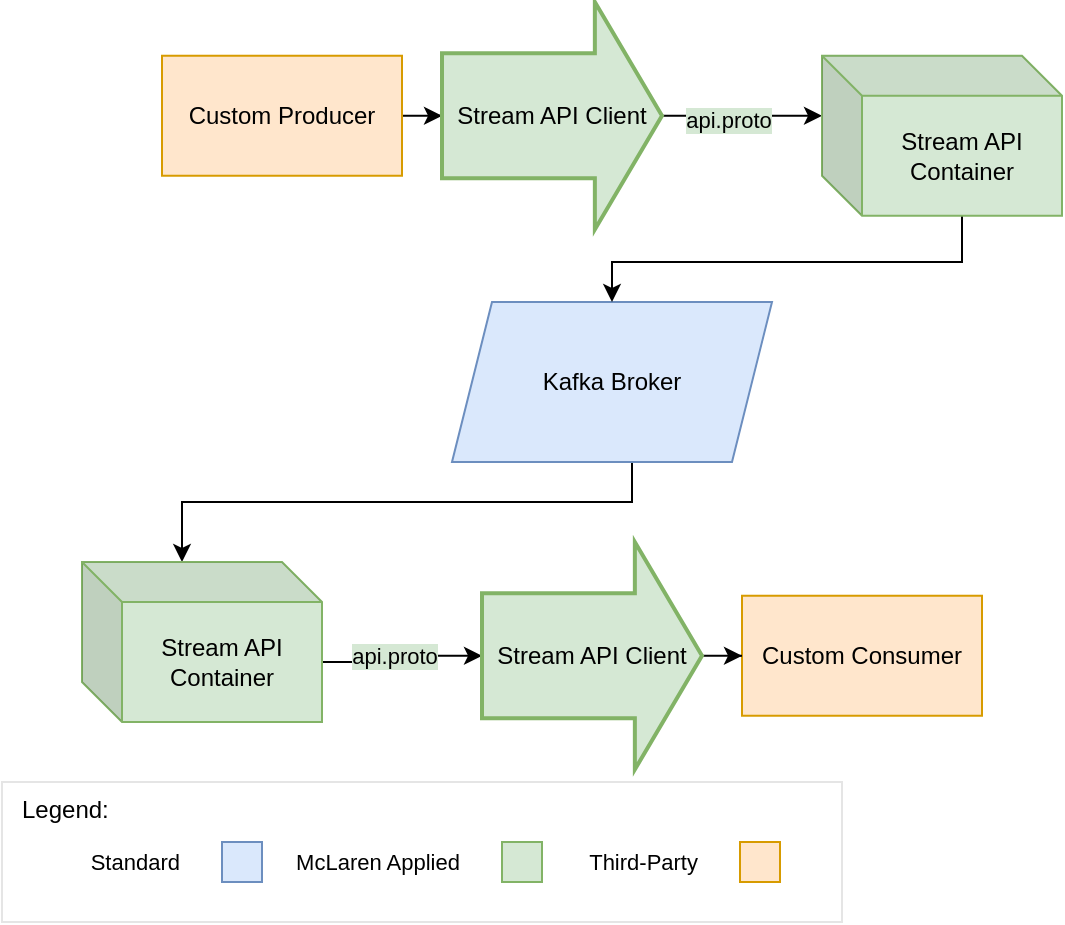 <mxfile version="23.1.5" type="device">
  <diagram name="Page-1" id="y8giEutc8jcGOrclO3tf">
    <mxGraphModel dx="1430" dy="825" grid="1" gridSize="10" guides="1" tooltips="1" connect="1" arrows="1" fold="1" page="1" pageScale="1" pageWidth="850" pageHeight="1100" background="none" math="0" shadow="0">
      <root>
        <mxCell id="0" />
        <mxCell id="1" parent="0" />
        <mxCell id="5Ov0BVwA9ShONvZtSIj1-40" style="edgeStyle=orthogonalEdgeStyle;rounded=0;orthogonalLoop=1;jettySize=auto;html=1;exitX=0.5;exitY=1;exitDx=0;exitDy=0;entryX=0;entryY=0;entryDx=50;entryDy=0;entryPerimeter=0;" parent="1" target="5Ov0BVwA9ShONvZtSIj1-45" edge="1">
          <mxGeometry relative="1" as="geometry">
            <mxPoint x="435" y="460" as="sourcePoint" />
            <mxPoint x="240" y="516.87" as="targetPoint" />
            <Array as="points">
              <mxPoint x="435" y="480" />
              <mxPoint x="210" y="480" />
            </Array>
          </mxGeometry>
        </mxCell>
        <mxCell id="5Ov0BVwA9ShONvZtSIj1-5" value="Kafka Broker" style="shape=parallelogram;perimeter=parallelogramPerimeter;whiteSpace=wrap;html=1;fixedSize=1;fillColor=#dae8fc;strokeColor=#6c8ebf;" parent="1" vertex="1">
          <mxGeometry x="345" y="380" width="160" height="80" as="geometry" />
        </mxCell>
        <mxCell id="5Ov0BVwA9ShONvZtSIj1-21" value="Custom Consumer" style="whiteSpace=wrap;html=1;fillColor=#ffe6cc;strokeColor=#d79b00;" parent="1" vertex="1">
          <mxGeometry x="490" y="526.87" width="120" height="60" as="geometry" />
        </mxCell>
        <mxCell id="5Ov0BVwA9ShONvZtSIj1-34" value="" style="edgeStyle=orthogonalEdgeStyle;rounded=0;orthogonalLoop=1;jettySize=auto;html=1;entryX=0;entryY=0.5;entryDx=0;entryDy=0;entryPerimeter=0;" parent="1" source="5Ov0BVwA9ShONvZtSIj1-19" target="5Ov0BVwA9ShONvZtSIj1-30" edge="1">
          <mxGeometry relative="1" as="geometry">
            <mxPoint x="330" y="286.87" as="targetPoint" />
          </mxGeometry>
        </mxCell>
        <mxCell id="5Ov0BVwA9ShONvZtSIj1-19" value="Custom Producer" style="whiteSpace=wrap;html=1;fillColor=#ffe6cc;strokeColor=#d79b00;fillStyle=auto;" parent="1" vertex="1">
          <mxGeometry x="200" y="256.87" width="120" height="60" as="geometry" />
        </mxCell>
        <mxCell id="5Ov0BVwA9ShONvZtSIj1-39" style="edgeStyle=orthogonalEdgeStyle;rounded=0;orthogonalLoop=1;jettySize=auto;html=1;entryX=0.5;entryY=0;entryDx=0;entryDy=0;exitX=0;exitY=0;exitDx=70;exitDy=80;exitPerimeter=0;" parent="1" source="5Ov0BVwA9ShONvZtSIj1-43" target="5Ov0BVwA9ShONvZtSIj1-5" edge="1">
          <mxGeometry relative="1" as="geometry">
            <mxPoint x="570" y="326.87" as="sourcePoint" />
            <Array as="points">
              <mxPoint x="600" y="360" />
              <mxPoint x="425" y="360" />
            </Array>
          </mxGeometry>
        </mxCell>
        <mxCell id="5Ov0BVwA9ShONvZtSIj1-11" value="" style="edgeStyle=orthogonalEdgeStyle;rounded=0;orthogonalLoop=1;jettySize=auto;html=1;entryX=0;entryY=0.5;entryDx=0;entryDy=0;entryPerimeter=0;exitX=0;exitY=0;exitDx=120;exitDy=50;exitPerimeter=0;" parent="1" source="5Ov0BVwA9ShONvZtSIj1-45" target="5Ov0BVwA9ShONvZtSIj1-37" edge="1">
          <mxGeometry relative="1" as="geometry">
            <mxPoint x="280" y="556.875" as="sourcePoint" />
            <mxPoint x="400" y="556.87" as="targetPoint" />
          </mxGeometry>
        </mxCell>
        <mxCell id="5Ov0BVwA9ShONvZtSIj1-15" value="api.proto" style="edgeLabel;html=1;align=center;verticalAlign=middle;resizable=0;points=[];labelBackgroundColor=#D5E8D4;" parent="5Ov0BVwA9ShONvZtSIj1-11" vertex="1" connectable="0">
          <mxGeometry x="0.298" relative="1" as="geometry">
            <mxPoint x="-15" as="offset" />
          </mxGeometry>
        </mxCell>
        <mxCell id="5Ov0BVwA9ShONvZtSIj1-35" value="" style="edgeStyle=orthogonalEdgeStyle;rounded=0;orthogonalLoop=1;jettySize=auto;html=1;entryX=0;entryY=0;entryDx=0;entryDy=30;entryPerimeter=0;" parent="1" source="5Ov0BVwA9ShONvZtSIj1-30" target="5Ov0BVwA9ShONvZtSIj1-43" edge="1">
          <mxGeometry relative="1" as="geometry">
            <mxPoint x="530" y="286.875" as="targetPoint" />
          </mxGeometry>
        </mxCell>
        <mxCell id="5Ov0BVwA9ShONvZtSIj1-36" value="api.proto" style="edgeLabel;html=1;align=center;verticalAlign=middle;resizable=0;points=[];labelBackgroundColor=#D5E8D4;" parent="5Ov0BVwA9ShONvZtSIj1-35" vertex="1" connectable="0">
          <mxGeometry x="-0.175" y="-2" relative="1" as="geometry">
            <mxPoint as="offset" />
          </mxGeometry>
        </mxCell>
        <mxCell id="5Ov0BVwA9ShONvZtSIj1-30" value="Stream API Client" style="verticalLabelPosition=middle;verticalAlign=middle;html=1;strokeWidth=2;shape=mxgraph.arrows2.arrow;dy=0.45;dx=33.57;notch=0;align=center;labelPosition=center;whiteSpace=wrap;fillColor=#d5e8d4;strokeColor=#82b366;" parent="1" vertex="1">
          <mxGeometry x="340" y="230" width="110" height="113.75" as="geometry" />
        </mxCell>
        <mxCell id="5Ov0BVwA9ShONvZtSIj1-38" value="" style="edgeStyle=orthogonalEdgeStyle;rounded=0;orthogonalLoop=1;jettySize=auto;html=1;" parent="1" source="5Ov0BVwA9ShONvZtSIj1-37" target="5Ov0BVwA9ShONvZtSIj1-21" edge="1">
          <mxGeometry relative="1" as="geometry" />
        </mxCell>
        <mxCell id="5Ov0BVwA9ShONvZtSIj1-37" value="Stream API Client" style="verticalLabelPosition=middle;verticalAlign=middle;html=1;strokeWidth=2;shape=mxgraph.arrows2.arrow;dy=0.45;dx=33.57;notch=0;align=center;labelPosition=center;whiteSpace=wrap;fillColor=#d5e8d4;strokeColor=#82b366;" parent="1" vertex="1">
          <mxGeometry x="360" y="500" width="110" height="113.75" as="geometry" />
        </mxCell>
        <mxCell id="5Ov0BVwA9ShONvZtSIj1-43" value="Stream API Container" style="shape=cube;whiteSpace=wrap;html=1;boundedLbl=1;backgroundOutline=1;darkOpacity=0.05;darkOpacity2=0.1;fillColor=#d5e8d4;strokeColor=#82b366;" parent="1" vertex="1">
          <mxGeometry x="530" y="256.87" width="120" height="80" as="geometry" />
        </mxCell>
        <mxCell id="5Ov0BVwA9ShONvZtSIj1-45" value="Stream API Container" style="shape=cube;whiteSpace=wrap;html=1;boundedLbl=1;backgroundOutline=1;darkOpacity=0.05;darkOpacity2=0.1;fillColor=#d5e8d4;strokeColor=#82b366;" parent="1" vertex="1">
          <mxGeometry x="160" y="510" width="120" height="80" as="geometry" />
        </mxCell>
        <mxCell id="xomPdlsZlXc9OSXK2Hr4-5" value="" style="group" vertex="1" connectable="0" parent="1">
          <mxGeometry x="120" y="620" width="420" height="70" as="geometry" />
        </mxCell>
        <mxCell id="xomPdlsZlXc9OSXK2Hr4-1" value="Legend:" style="rounded=0;whiteSpace=wrap;html=1;opacity=10;align=left;verticalAlign=top;spacing=2;spacingLeft=8;fillColor=none;" vertex="1" parent="xomPdlsZlXc9OSXK2Hr4-5">
          <mxGeometry width="420" height="70" as="geometry" />
        </mxCell>
        <mxCell id="xomPdlsZlXc9OSXK2Hr4-2" value="&lt;font style=&quot;font-size: 11px;&quot;&gt;McLaren Applied&lt;/font&gt;" style="rounded=0;html=1;fillColor=#d5e8d4;strokeColor=#82b366;labelPosition=left;verticalLabelPosition=middle;align=right;verticalAlign=middle;spacingRight=20;spacingLeft=20;fontSize=11;" vertex="1" parent="xomPdlsZlXc9OSXK2Hr4-5">
          <mxGeometry x="250" y="30" width="20" height="20" as="geometry" />
        </mxCell>
        <mxCell id="xomPdlsZlXc9OSXK2Hr4-3" value="&lt;font style=&quot;font-size: 11px;&quot;&gt;Standard&lt;/font&gt;" style="rounded=0;html=1;fillColor=#dae8fc;strokeColor=#6c8ebf;labelPosition=left;verticalLabelPosition=middle;align=right;verticalAlign=middle;spacingRight=20;spacingLeft=20;fontSize=11;" vertex="1" parent="xomPdlsZlXc9OSXK2Hr4-5">
          <mxGeometry x="110" y="30" width="20" height="20" as="geometry" />
        </mxCell>
        <mxCell id="xomPdlsZlXc9OSXK2Hr4-4" value="&lt;font style=&quot;font-size: 11px;&quot;&gt;Third-Party&lt;/font&gt;" style="rounded=0;html=1;fillColor=#ffe6cc;strokeColor=#d79b00;labelPosition=left;verticalLabelPosition=middle;align=right;verticalAlign=middle;spacingRight=20;spacingLeft=20;fontSize=11;" vertex="1" parent="xomPdlsZlXc9OSXK2Hr4-5">
          <mxGeometry x="369" y="30" width="20" height="20" as="geometry" />
        </mxCell>
      </root>
    </mxGraphModel>
  </diagram>
</mxfile>
